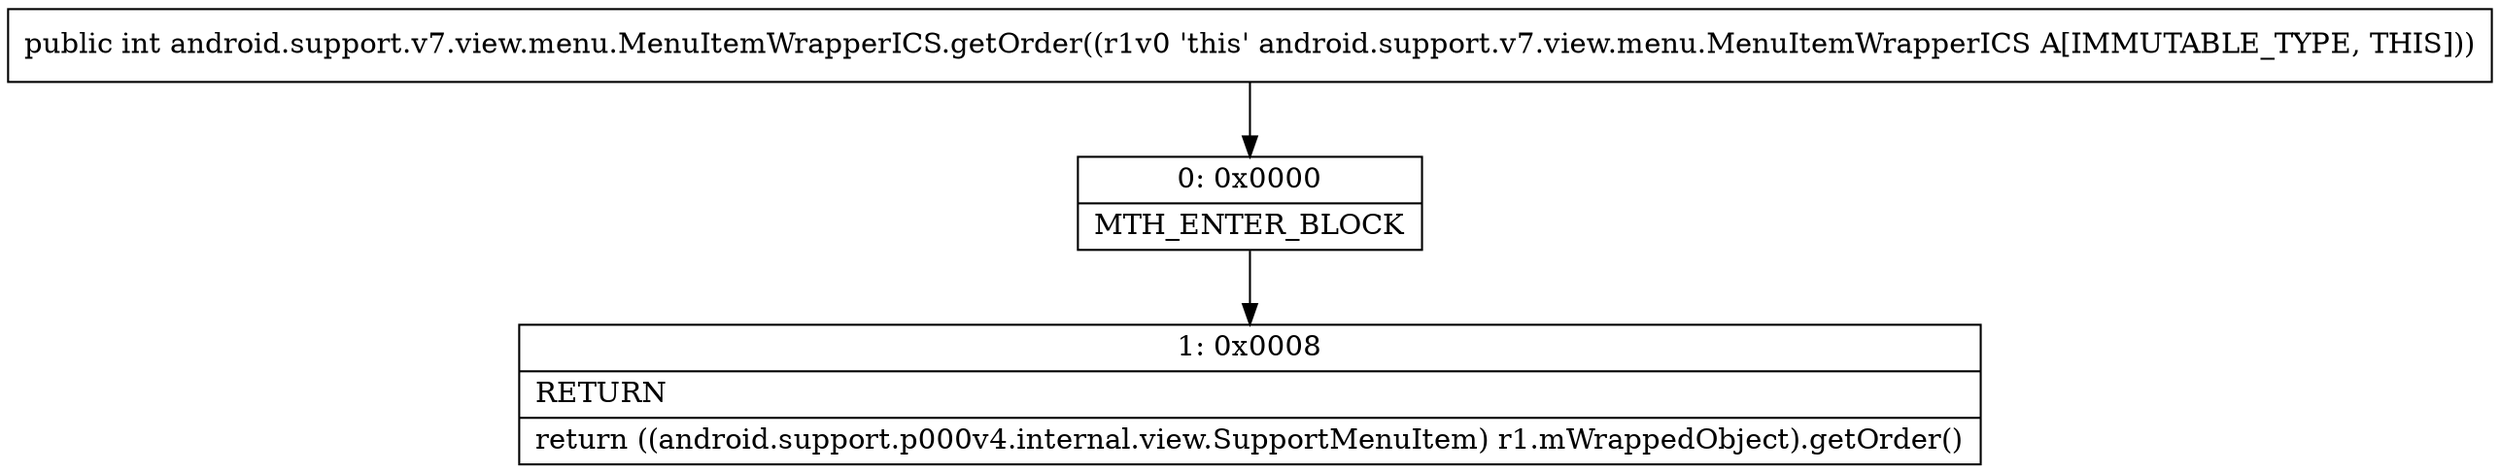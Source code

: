 digraph "CFG forandroid.support.v7.view.menu.MenuItemWrapperICS.getOrder()I" {
Node_0 [shape=record,label="{0\:\ 0x0000|MTH_ENTER_BLOCK\l}"];
Node_1 [shape=record,label="{1\:\ 0x0008|RETURN\l|return ((android.support.p000v4.internal.view.SupportMenuItem) r1.mWrappedObject).getOrder()\l}"];
MethodNode[shape=record,label="{public int android.support.v7.view.menu.MenuItemWrapperICS.getOrder((r1v0 'this' android.support.v7.view.menu.MenuItemWrapperICS A[IMMUTABLE_TYPE, THIS])) }"];
MethodNode -> Node_0;
Node_0 -> Node_1;
}

